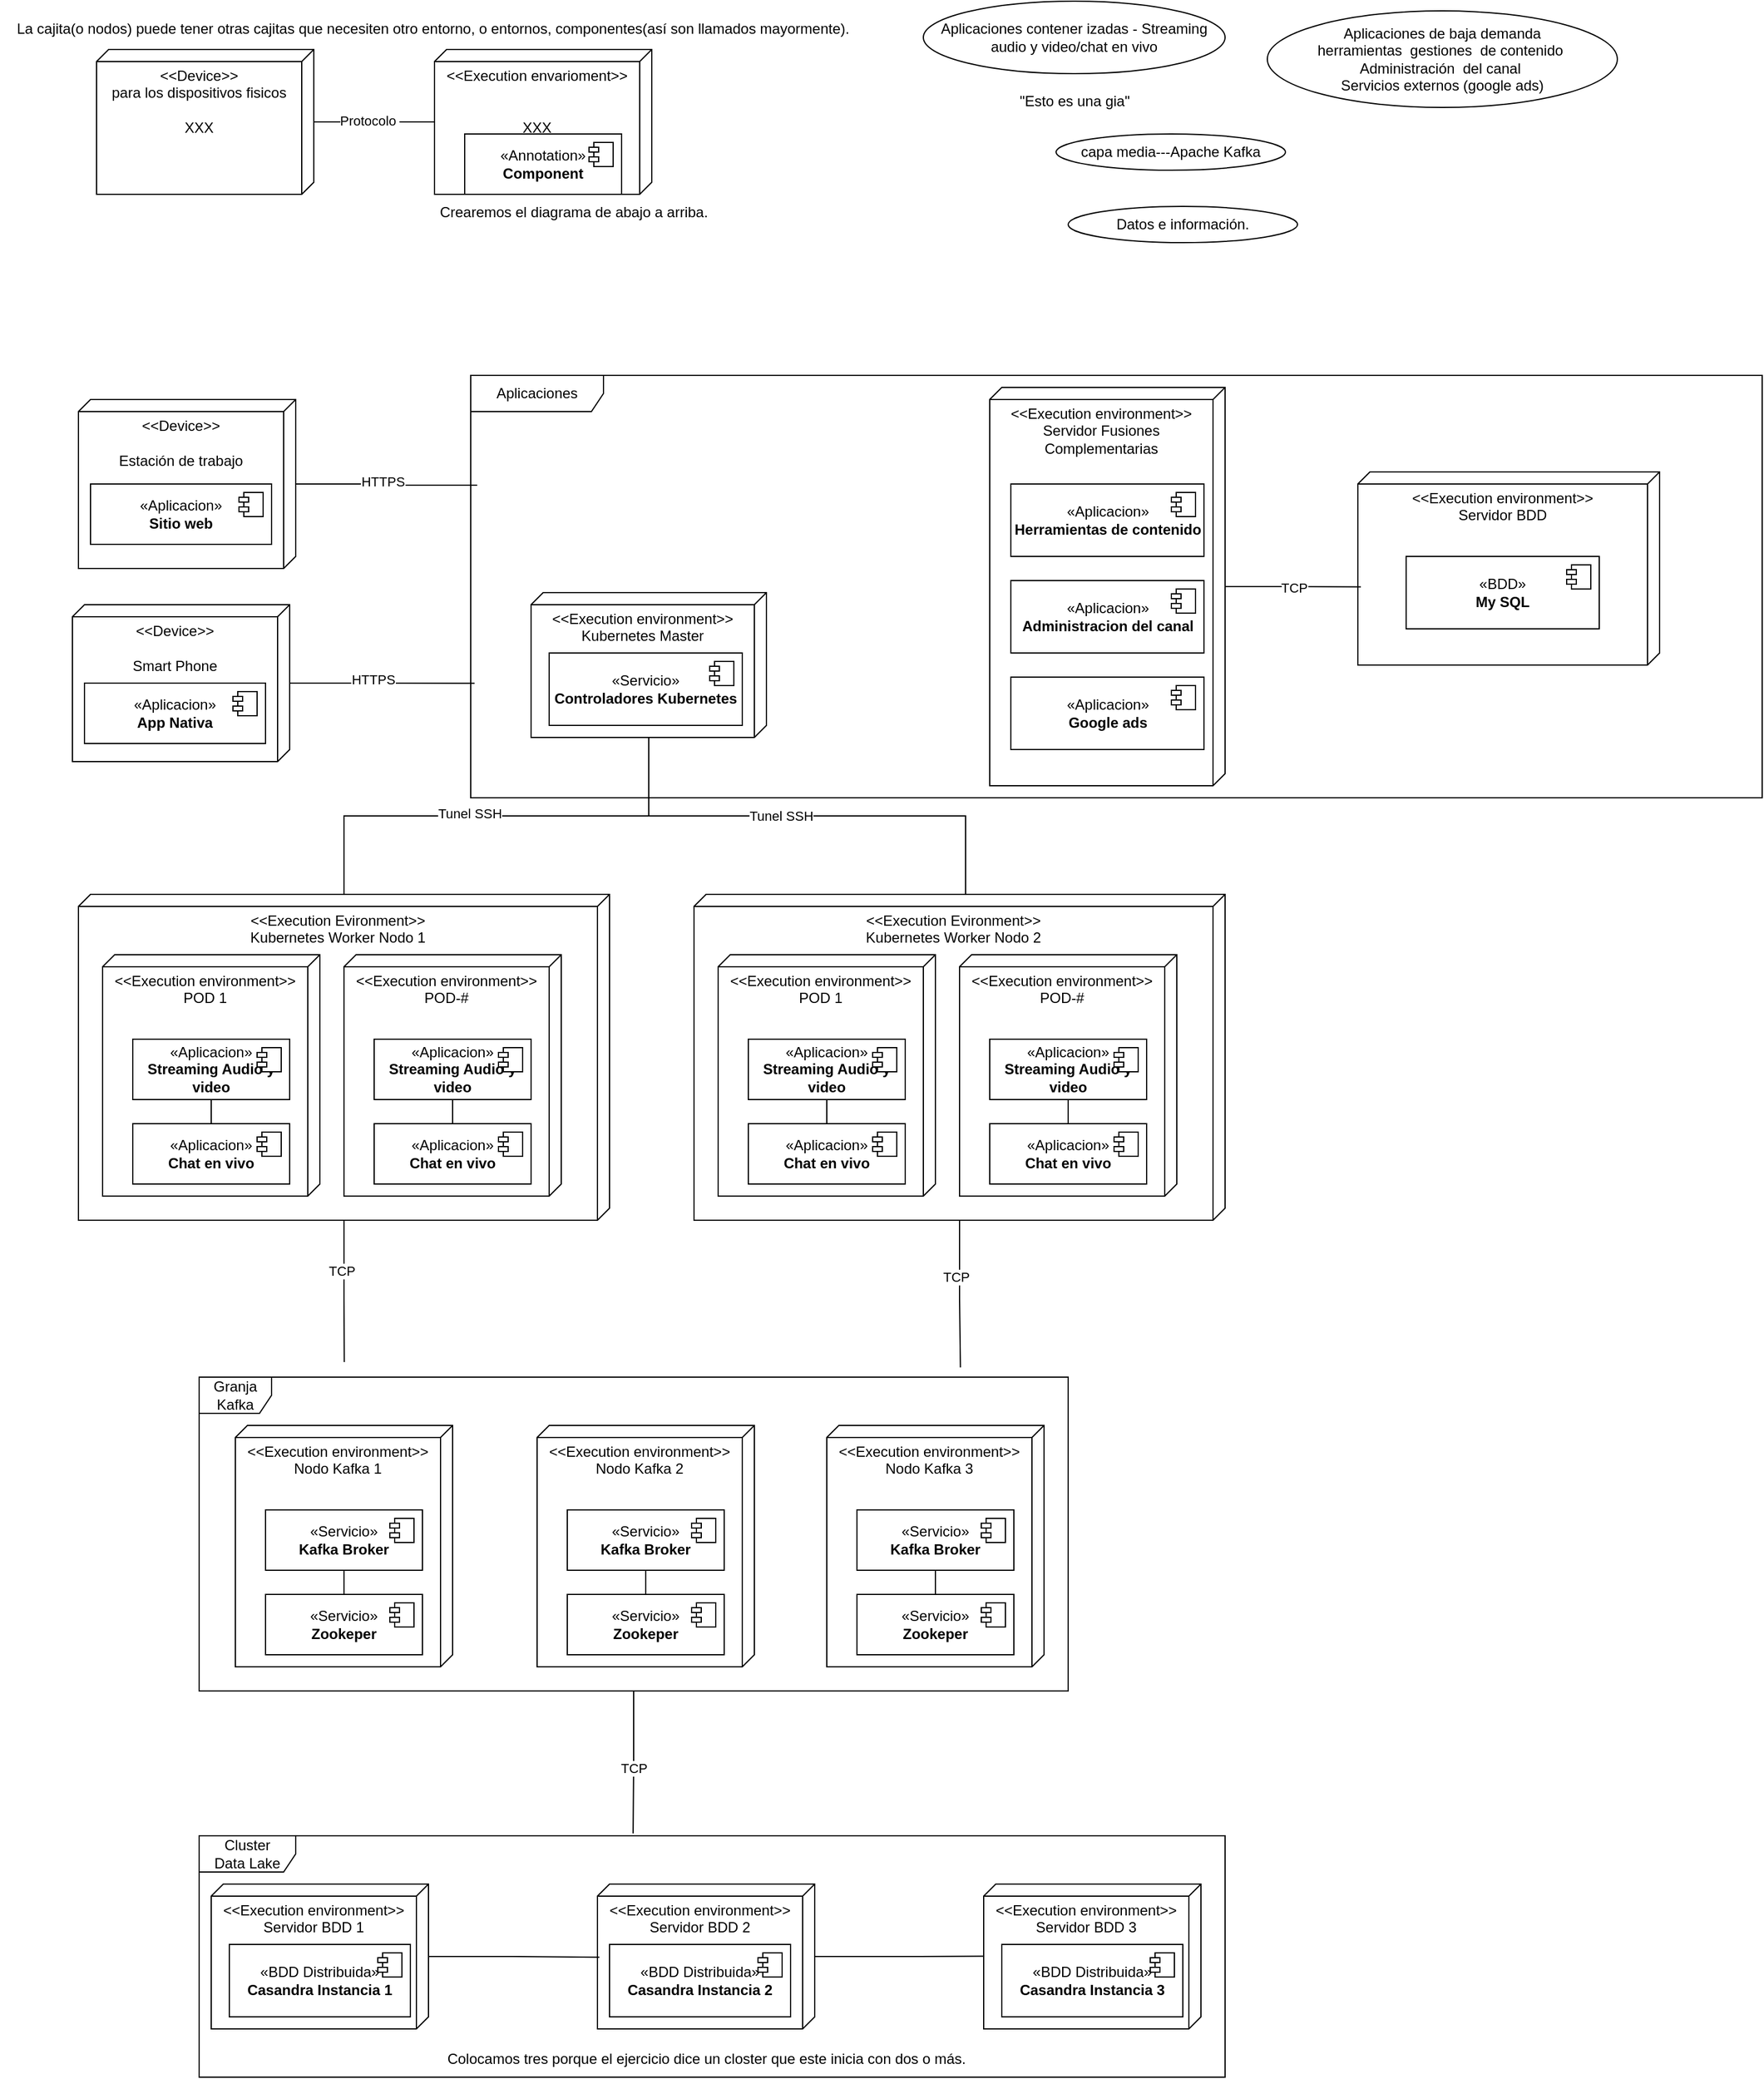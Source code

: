 <mxfile version="24.8.6">
  <diagram name="Page-1" id="89SvNmjDUWcuLCrcjwWC">
    <mxGraphModel dx="1536" dy="966" grid="1" gridSize="10" guides="1" tooltips="1" connect="1" arrows="1" fold="1" page="1" pageScale="1" pageWidth="850" pageHeight="1100" math="0" shadow="0">
      <root>
        <mxCell id="0" />
        <mxCell id="1" parent="0" />
        <mxCell id="YuM3O4q3JmLdvVF8k4OD-5" style="edgeStyle=orthogonalEdgeStyle;rounded=0;orthogonalLoop=1;jettySize=auto;html=1;endArrow=none;endFill=0;" edge="1" parent="1" source="FfrYomSvs4A9J6Yxcved-1" target="YuM3O4q3JmLdvVF8k4OD-1">
          <mxGeometry relative="1" as="geometry" />
        </mxCell>
        <mxCell id="YuM3O4q3JmLdvVF8k4OD-6" value="Protocolo&amp;nbsp;" style="edgeLabel;html=1;align=center;verticalAlign=middle;resizable=0;points=[];" vertex="1" connectable="0" parent="YuM3O4q3JmLdvVF8k4OD-5">
          <mxGeometry x="-0.095" y="1" relative="1" as="geometry">
            <mxPoint as="offset" />
          </mxGeometry>
        </mxCell>
        <mxCell id="FfrYomSvs4A9J6Yxcved-1" value="&amp;lt;&amp;lt;Device&amp;gt;&amp;gt;&lt;div&gt;para los dispositivos fisicos&lt;/div&gt;&lt;div&gt;&lt;br&gt;&lt;/div&gt;&lt;div&gt;XXX&lt;/div&gt;&lt;div&gt;&lt;br&gt;&lt;/div&gt;" style="verticalAlign=top;align=center;spacingTop=8;spacingLeft=2;spacingRight=12;shape=cube;size=10;direction=south;fontStyle=0;html=1;whiteSpace=wrap;" parent="1" vertex="1">
          <mxGeometry x="80" y="40" width="180" height="120" as="geometry" />
        </mxCell>
        <mxCell id="YuM3O4q3JmLdvVF8k4OD-1" value="&amp;lt;&amp;lt;Execution envarioment&amp;gt;&amp;gt;&lt;div&gt;&lt;br&gt;&lt;/div&gt;&lt;div&gt;&lt;br&gt;&lt;/div&gt;&lt;div&gt;XXX&lt;/div&gt;" style="verticalAlign=top;align=center;spacingTop=8;spacingLeft=2;spacingRight=12;shape=cube;size=10;direction=south;fontStyle=0;html=1;whiteSpace=wrap;" vertex="1" parent="1">
          <mxGeometry x="360" y="40" width="180" height="120" as="geometry" />
        </mxCell>
        <mxCell id="YuM3O4q3JmLdvVF8k4OD-2" value="La cajita(o nodos) puede tener otras cajitas que necesiten otro entorno, o entornos, componentes(así son llamados mayormente).&amp;nbsp;" style="text;html=1;align=center;verticalAlign=middle;resizable=0;points=[];autosize=1;strokeColor=none;fillColor=none;" vertex="1" parent="1">
          <mxGeometry y="8" width="720" height="30" as="geometry" />
        </mxCell>
        <mxCell id="YuM3O4q3JmLdvVF8k4OD-3" value="&amp;laquo;Annotation&amp;raquo;&lt;br/&gt;&lt;b&gt;Component&lt;/b&gt;" style="html=1;dropTarget=0;whiteSpace=wrap;" vertex="1" parent="1">
          <mxGeometry x="385" y="110" width="130" height="50" as="geometry" />
        </mxCell>
        <mxCell id="YuM3O4q3JmLdvVF8k4OD-4" value="" style="shape=module;jettyWidth=8;jettyHeight=4;" vertex="1" parent="YuM3O4q3JmLdvVF8k4OD-3">
          <mxGeometry x="1" width="20" height="20" relative="1" as="geometry">
            <mxPoint x="-27" y="7" as="offset" />
          </mxGeometry>
        </mxCell>
        <mxCell id="YuM3O4q3JmLdvVF8k4OD-7" value="Datos e información." style="ellipse;whiteSpace=wrap;html=1;" vertex="1" parent="1">
          <mxGeometry x="885" y="170" width="190" height="30" as="geometry" />
        </mxCell>
        <mxCell id="YuM3O4q3JmLdvVF8k4OD-8" value="capa media---Apache Kafka" style="ellipse;whiteSpace=wrap;html=1;" vertex="1" parent="1">
          <mxGeometry x="875" y="110" width="190" height="30" as="geometry" />
        </mxCell>
        <mxCell id="YuM3O4q3JmLdvVF8k4OD-9" value="Aplicaciones contener izadas - Streaming audio y video/chat en vivo" style="ellipse;whiteSpace=wrap;html=1;" vertex="1" parent="1">
          <mxGeometry x="765" width="250" height="60" as="geometry" />
        </mxCell>
        <mxCell id="YuM3O4q3JmLdvVF8k4OD-10" value="Aplicaciones de baja demanda&lt;div&gt;herramientas&amp;nbsp; gestiones&amp;nbsp; de contenido&amp;nbsp;&lt;/div&gt;&lt;div&gt;Administración&amp;nbsp; del canal&amp;nbsp;&lt;/div&gt;&lt;div&gt;Servicios externos (google ads)&lt;/div&gt;" style="ellipse;whiteSpace=wrap;html=1;" vertex="1" parent="1">
          <mxGeometry x="1050" y="8" width="290" height="80" as="geometry" />
        </mxCell>
        <mxCell id="YuM3O4q3JmLdvVF8k4OD-11" value="Crearemos el diagrama de abajo a arriba." style="text;html=1;align=center;verticalAlign=middle;resizable=0;points=[];autosize=1;strokeColor=none;fillColor=none;" vertex="1" parent="1">
          <mxGeometry x="350" y="160" width="250" height="30" as="geometry" />
        </mxCell>
        <mxCell id="YuM3O4q3JmLdvVF8k4OD-19" value="&amp;lt;&amp;lt;Execution environment&amp;gt;&amp;gt;&lt;div&gt;&lt;div&gt;Servidor BDD 1&lt;/div&gt;&lt;/div&gt;" style="verticalAlign=top;align=center;spacingTop=8;spacingLeft=2;spacingRight=12;shape=cube;size=10;direction=south;fontStyle=0;html=1;whiteSpace=wrap;" vertex="1" parent="1">
          <mxGeometry x="175" y="1560" width="180" height="120" as="geometry" />
        </mxCell>
        <mxCell id="YuM3O4q3JmLdvVF8k4OD-21" value="«BDD Distribuida»&lt;br&gt;&lt;b&gt;Casandra Instancia 1&lt;/b&gt;" style="html=1;dropTarget=0;whiteSpace=wrap;" vertex="1" parent="1">
          <mxGeometry x="190" y="1610" width="150" height="60" as="geometry" />
        </mxCell>
        <mxCell id="YuM3O4q3JmLdvVF8k4OD-22" value="" style="shape=module;jettyWidth=8;jettyHeight=4;" vertex="1" parent="YuM3O4q3JmLdvVF8k4OD-21">
          <mxGeometry x="1" width="20" height="20" relative="1" as="geometry">
            <mxPoint x="-27" y="7" as="offset" />
          </mxGeometry>
        </mxCell>
        <mxCell id="YuM3O4q3JmLdvVF8k4OD-23" value="&amp;lt;&amp;lt;Execution environment&amp;gt;&amp;gt;&lt;div&gt;&lt;div&gt;Servidor BDD 2&lt;/div&gt;&lt;/div&gt;" style="verticalAlign=top;align=center;spacingTop=8;spacingLeft=2;spacingRight=12;shape=cube;size=10;direction=south;fontStyle=0;html=1;whiteSpace=wrap;" vertex="1" parent="1">
          <mxGeometry x="495" y="1560" width="180" height="120" as="geometry" />
        </mxCell>
        <mxCell id="YuM3O4q3JmLdvVF8k4OD-24" value="«BDD Distribuida»&lt;br&gt;&lt;b&gt;Casandra Instancia 2&lt;/b&gt;" style="html=1;dropTarget=0;whiteSpace=wrap;" vertex="1" parent="1">
          <mxGeometry x="505" y="1610" width="150" height="60" as="geometry" />
        </mxCell>
        <mxCell id="YuM3O4q3JmLdvVF8k4OD-25" value="" style="shape=module;jettyWidth=8;jettyHeight=4;" vertex="1" parent="YuM3O4q3JmLdvVF8k4OD-24">
          <mxGeometry x="1" width="20" height="20" relative="1" as="geometry">
            <mxPoint x="-27" y="7" as="offset" />
          </mxGeometry>
        </mxCell>
        <mxCell id="YuM3O4q3JmLdvVF8k4OD-26" value="&amp;lt;&amp;lt;Execution environment&amp;gt;&amp;gt;&lt;div&gt;&lt;div&gt;Servidor BDD 3&lt;/div&gt;&lt;/div&gt;" style="verticalAlign=top;align=center;spacingTop=8;spacingLeft=2;spacingRight=12;shape=cube;size=10;direction=south;fontStyle=0;html=1;whiteSpace=wrap;" vertex="1" parent="1">
          <mxGeometry x="815" y="1560" width="180" height="120" as="geometry" />
        </mxCell>
        <mxCell id="YuM3O4q3JmLdvVF8k4OD-27" value="«BDD Distribuida»&lt;br&gt;&lt;b&gt;Casandra Instancia 3&lt;/b&gt;" style="html=1;dropTarget=0;whiteSpace=wrap;" vertex="1" parent="1">
          <mxGeometry x="830" y="1610" width="150" height="60" as="geometry" />
        </mxCell>
        <mxCell id="YuM3O4q3JmLdvVF8k4OD-28" value="" style="shape=module;jettyWidth=8;jettyHeight=4;" vertex="1" parent="YuM3O4q3JmLdvVF8k4OD-27">
          <mxGeometry x="1" width="20" height="20" relative="1" as="geometry">
            <mxPoint x="-27" y="7" as="offset" />
          </mxGeometry>
        </mxCell>
        <mxCell id="YuM3O4q3JmLdvVF8k4OD-31" style="edgeStyle=orthogonalEdgeStyle;rounded=0;orthogonalLoop=1;jettySize=auto;html=1;entryX=0.505;entryY=0.991;entryDx=0;entryDy=0;entryPerimeter=0;endArrow=none;endFill=0;" edge="1" parent="1" source="YuM3O4q3JmLdvVF8k4OD-19" target="YuM3O4q3JmLdvVF8k4OD-23">
          <mxGeometry relative="1" as="geometry" />
        </mxCell>
        <mxCell id="YuM3O4q3JmLdvVF8k4OD-32" style="edgeStyle=orthogonalEdgeStyle;rounded=0;orthogonalLoop=1;jettySize=auto;html=1;entryX=0.498;entryY=0.997;entryDx=0;entryDy=0;entryPerimeter=0;endArrow=none;endFill=0;" edge="1" parent="1" source="YuM3O4q3JmLdvVF8k4OD-23" target="YuM3O4q3JmLdvVF8k4OD-26">
          <mxGeometry relative="1" as="geometry" />
        </mxCell>
        <mxCell id="YuM3O4q3JmLdvVF8k4OD-33" value="Colocamos tres porque el ejercicio dice un closter que este inicia con dos o más." style="text;html=1;align=center;verticalAlign=middle;resizable=0;points=[];autosize=1;strokeColor=none;fillColor=none;" vertex="1" parent="1">
          <mxGeometry x="360" y="1690" width="450" height="30" as="geometry" />
        </mxCell>
        <mxCell id="YuM3O4q3JmLdvVF8k4OD-34" value="Cluster&lt;div&gt;Data Lake&lt;/div&gt;" style="shape=umlFrame;whiteSpace=wrap;html=1;pointerEvents=0;width=80;height=30;" vertex="1" parent="1">
          <mxGeometry x="165" y="1520" width="850" height="200" as="geometry" />
        </mxCell>
        <mxCell id="YuM3O4q3JmLdvVF8k4OD-35" value="&amp;lt;&amp;lt;Execution environment&amp;gt;&amp;gt;&lt;div&gt;Nodo Kafka 1&lt;/div&gt;" style="verticalAlign=top;align=center;spacingTop=8;spacingLeft=2;spacingRight=12;shape=cube;size=10;direction=south;fontStyle=0;html=1;whiteSpace=wrap;" vertex="1" parent="1">
          <mxGeometry x="195" y="1180" width="180" height="200" as="geometry" />
        </mxCell>
        <mxCell id="YuM3O4q3JmLdvVF8k4OD-50" style="edgeStyle=orthogonalEdgeStyle;rounded=0;orthogonalLoop=1;jettySize=auto;html=1;endArrow=none;endFill=0;" edge="1" parent="1" source="YuM3O4q3JmLdvVF8k4OD-36" target="YuM3O4q3JmLdvVF8k4OD-38">
          <mxGeometry relative="1" as="geometry" />
        </mxCell>
        <mxCell id="YuM3O4q3JmLdvVF8k4OD-36" value="«Servicio»&lt;br&gt;&lt;b&gt;Kafka Broker&lt;/b&gt;" style="html=1;dropTarget=0;whiteSpace=wrap;" vertex="1" parent="1">
          <mxGeometry x="220" y="1250" width="130" height="50" as="geometry" />
        </mxCell>
        <mxCell id="YuM3O4q3JmLdvVF8k4OD-37" value="" style="shape=module;jettyWidth=8;jettyHeight=4;" vertex="1" parent="YuM3O4q3JmLdvVF8k4OD-36">
          <mxGeometry x="1" width="20" height="20" relative="1" as="geometry">
            <mxPoint x="-27" y="7" as="offset" />
          </mxGeometry>
        </mxCell>
        <mxCell id="YuM3O4q3JmLdvVF8k4OD-38" value="«Servicio»&lt;br&gt;&lt;b&gt;Zookeper&lt;/b&gt;" style="html=1;dropTarget=0;whiteSpace=wrap;" vertex="1" parent="1">
          <mxGeometry x="220" y="1320" width="130" height="50" as="geometry" />
        </mxCell>
        <mxCell id="YuM3O4q3JmLdvVF8k4OD-39" value="" style="shape=module;jettyWidth=8;jettyHeight=4;" vertex="1" parent="YuM3O4q3JmLdvVF8k4OD-38">
          <mxGeometry x="1" width="20" height="20" relative="1" as="geometry">
            <mxPoint x="-27" y="7" as="offset" />
          </mxGeometry>
        </mxCell>
        <mxCell id="YuM3O4q3JmLdvVF8k4OD-40" value="&amp;lt;&amp;lt;Execution environment&amp;gt;&amp;gt;&lt;div&gt;Nodo Kafka 2&lt;/div&gt;" style="verticalAlign=top;align=center;spacingTop=8;spacingLeft=2;spacingRight=12;shape=cube;size=10;direction=south;fontStyle=0;html=1;whiteSpace=wrap;" vertex="1" parent="1">
          <mxGeometry x="445" y="1180" width="180" height="200" as="geometry" />
        </mxCell>
        <mxCell id="YuM3O4q3JmLdvVF8k4OD-51" style="edgeStyle=orthogonalEdgeStyle;rounded=0;orthogonalLoop=1;jettySize=auto;html=1;endArrow=none;endFill=0;" edge="1" parent="1" source="YuM3O4q3JmLdvVF8k4OD-41" target="YuM3O4q3JmLdvVF8k4OD-43">
          <mxGeometry relative="1" as="geometry" />
        </mxCell>
        <mxCell id="YuM3O4q3JmLdvVF8k4OD-41" value="«Servicio»&lt;br&gt;&lt;b&gt;Kafka Broker&lt;/b&gt;" style="html=1;dropTarget=0;whiteSpace=wrap;" vertex="1" parent="1">
          <mxGeometry x="470" y="1250" width="130" height="50" as="geometry" />
        </mxCell>
        <mxCell id="YuM3O4q3JmLdvVF8k4OD-42" value="" style="shape=module;jettyWidth=8;jettyHeight=4;" vertex="1" parent="YuM3O4q3JmLdvVF8k4OD-41">
          <mxGeometry x="1" width="20" height="20" relative="1" as="geometry">
            <mxPoint x="-27" y="7" as="offset" />
          </mxGeometry>
        </mxCell>
        <mxCell id="YuM3O4q3JmLdvVF8k4OD-43" value="«Servicio»&lt;br&gt;&lt;b&gt;Zookeper&lt;/b&gt;" style="html=1;dropTarget=0;whiteSpace=wrap;" vertex="1" parent="1">
          <mxGeometry x="470" y="1320" width="130" height="50" as="geometry" />
        </mxCell>
        <mxCell id="YuM3O4q3JmLdvVF8k4OD-44" value="" style="shape=module;jettyWidth=8;jettyHeight=4;" vertex="1" parent="YuM3O4q3JmLdvVF8k4OD-43">
          <mxGeometry x="1" width="20" height="20" relative="1" as="geometry">
            <mxPoint x="-27" y="7" as="offset" />
          </mxGeometry>
        </mxCell>
        <mxCell id="YuM3O4q3JmLdvVF8k4OD-45" value="&amp;lt;&amp;lt;Execution environment&amp;gt;&amp;gt;&lt;div&gt;Nodo Kafka 3&lt;/div&gt;" style="verticalAlign=top;align=center;spacingTop=8;spacingLeft=2;spacingRight=12;shape=cube;size=10;direction=south;fontStyle=0;html=1;whiteSpace=wrap;" vertex="1" parent="1">
          <mxGeometry x="685" y="1180" width="180" height="200" as="geometry" />
        </mxCell>
        <mxCell id="YuM3O4q3JmLdvVF8k4OD-52" style="edgeStyle=orthogonalEdgeStyle;rounded=0;orthogonalLoop=1;jettySize=auto;html=1;endArrow=none;endFill=0;" edge="1" parent="1" source="YuM3O4q3JmLdvVF8k4OD-46" target="YuM3O4q3JmLdvVF8k4OD-48">
          <mxGeometry relative="1" as="geometry" />
        </mxCell>
        <mxCell id="YuM3O4q3JmLdvVF8k4OD-46" value="«Servicio»&lt;br&gt;&lt;b&gt;Kafka Broker&lt;/b&gt;" style="html=1;dropTarget=0;whiteSpace=wrap;" vertex="1" parent="1">
          <mxGeometry x="710" y="1250" width="130" height="50" as="geometry" />
        </mxCell>
        <mxCell id="YuM3O4q3JmLdvVF8k4OD-47" value="" style="shape=module;jettyWidth=8;jettyHeight=4;" vertex="1" parent="YuM3O4q3JmLdvVF8k4OD-46">
          <mxGeometry x="1" width="20" height="20" relative="1" as="geometry">
            <mxPoint x="-27" y="7" as="offset" />
          </mxGeometry>
        </mxCell>
        <mxCell id="YuM3O4q3JmLdvVF8k4OD-48" value="«Servicio»&lt;br&gt;&lt;b&gt;Zookeper&lt;/b&gt;" style="html=1;dropTarget=0;whiteSpace=wrap;" vertex="1" parent="1">
          <mxGeometry x="710" y="1320" width="130" height="50" as="geometry" />
        </mxCell>
        <mxCell id="YuM3O4q3JmLdvVF8k4OD-49" value="" style="shape=module;jettyWidth=8;jettyHeight=4;" vertex="1" parent="YuM3O4q3JmLdvVF8k4OD-48">
          <mxGeometry x="1" width="20" height="20" relative="1" as="geometry">
            <mxPoint x="-27" y="7" as="offset" />
          </mxGeometry>
        </mxCell>
        <mxCell id="YuM3O4q3JmLdvVF8k4OD-53" value="Granja Kafka" style="shape=umlFrame;whiteSpace=wrap;html=1;pointerEvents=0;" vertex="1" parent="1">
          <mxGeometry x="165" y="1140" width="720" height="260" as="geometry" />
        </mxCell>
        <mxCell id="YuM3O4q3JmLdvVF8k4OD-54" style="edgeStyle=orthogonalEdgeStyle;rounded=0;orthogonalLoop=1;jettySize=auto;html=1;entryX=0.423;entryY=-0.01;entryDx=0;entryDy=0;entryPerimeter=0;endArrow=none;endFill=0;" edge="1" parent="1" source="YuM3O4q3JmLdvVF8k4OD-53" target="YuM3O4q3JmLdvVF8k4OD-34">
          <mxGeometry relative="1" as="geometry" />
        </mxCell>
        <mxCell id="YuM3O4q3JmLdvVF8k4OD-96" value="TCP" style="edgeLabel;html=1;align=center;verticalAlign=middle;resizable=0;points=[];" vertex="1" connectable="0" parent="YuM3O4q3JmLdvVF8k4OD-54">
          <mxGeometry x="0.087" relative="1" as="geometry">
            <mxPoint as="offset" />
          </mxGeometry>
        </mxCell>
        <mxCell id="YuM3O4q3JmLdvVF8k4OD-88" style="edgeStyle=orthogonalEdgeStyle;rounded=0;orthogonalLoop=1;jettySize=auto;html=1;endArrow=none;endFill=0;" edge="1" parent="1" source="YuM3O4q3JmLdvVF8k4OD-55" target="YuM3O4q3JmLdvVF8k4OD-59">
          <mxGeometry relative="1" as="geometry" />
        </mxCell>
        <mxCell id="YuM3O4q3JmLdvVF8k4OD-90" value="Tunel SSH" style="edgeLabel;html=1;align=center;verticalAlign=middle;resizable=0;points=[];" vertex="1" connectable="0" parent="YuM3O4q3JmLdvVF8k4OD-88">
          <mxGeometry x="0.118" y="-2" relative="1" as="geometry">
            <mxPoint as="offset" />
          </mxGeometry>
        </mxCell>
        <mxCell id="YuM3O4q3JmLdvVF8k4OD-55" value="&amp;lt;&amp;lt;Execution environment&amp;gt;&amp;gt;&lt;div&gt;Kubernetes Master&lt;/div&gt;" style="verticalAlign=top;align=center;spacingTop=8;spacingLeft=2;spacingRight=12;shape=cube;size=10;direction=south;fontStyle=0;html=1;whiteSpace=wrap;" vertex="1" parent="1">
          <mxGeometry x="440" y="490" width="195" height="120" as="geometry" />
        </mxCell>
        <mxCell id="YuM3O4q3JmLdvVF8k4OD-56" value="«Servicio»&lt;br&gt;&lt;b&gt;Controladores Kubernetes&lt;/b&gt;" style="html=1;dropTarget=0;whiteSpace=wrap;" vertex="1" parent="1">
          <mxGeometry x="455" y="540" width="160" height="60" as="geometry" />
        </mxCell>
        <mxCell id="YuM3O4q3JmLdvVF8k4OD-57" value="" style="shape=module;jettyWidth=8;jettyHeight=4;" vertex="1" parent="YuM3O4q3JmLdvVF8k4OD-56">
          <mxGeometry x="1" width="20" height="20" relative="1" as="geometry">
            <mxPoint x="-27" y="7" as="offset" />
          </mxGeometry>
        </mxCell>
        <mxCell id="YuM3O4q3JmLdvVF8k4OD-59" value="&amp;lt;&amp;lt;Execution Evironment&amp;gt;&amp;gt;&lt;div&gt;Kubernetes Worker Nodo 1&lt;/div&gt;" style="verticalAlign=top;align=center;spacingTop=8;spacingLeft=2;spacingRight=12;shape=cube;size=10;direction=south;fontStyle=0;html=1;whiteSpace=wrap;" vertex="1" parent="1">
          <mxGeometry x="65" y="740" width="440" height="270" as="geometry" />
        </mxCell>
        <mxCell id="YuM3O4q3JmLdvVF8k4OD-60" value="&amp;lt;&amp;lt;Execution environment&amp;gt;&amp;gt;&lt;div&gt;POD 1&lt;/div&gt;" style="verticalAlign=top;align=center;spacingTop=8;spacingLeft=2;spacingRight=12;shape=cube;size=10;direction=south;fontStyle=0;html=1;whiteSpace=wrap;" vertex="1" parent="1">
          <mxGeometry x="85" y="790" width="180" height="200" as="geometry" />
        </mxCell>
        <mxCell id="YuM3O4q3JmLdvVF8k4OD-61" style="edgeStyle=orthogonalEdgeStyle;rounded=0;orthogonalLoop=1;jettySize=auto;html=1;endArrow=none;endFill=0;" edge="1" parent="1" source="YuM3O4q3JmLdvVF8k4OD-62" target="YuM3O4q3JmLdvVF8k4OD-64">
          <mxGeometry relative="1" as="geometry" />
        </mxCell>
        <mxCell id="YuM3O4q3JmLdvVF8k4OD-62" value="«Aplicacion»&lt;br&gt;&lt;b&gt;Streaming Audio y video&lt;/b&gt;" style="html=1;dropTarget=0;whiteSpace=wrap;" vertex="1" parent="1">
          <mxGeometry x="110" y="860" width="130" height="50" as="geometry" />
        </mxCell>
        <mxCell id="YuM3O4q3JmLdvVF8k4OD-63" value="" style="shape=module;jettyWidth=8;jettyHeight=4;" vertex="1" parent="YuM3O4q3JmLdvVF8k4OD-62">
          <mxGeometry x="1" width="20" height="20" relative="1" as="geometry">
            <mxPoint x="-27" y="7" as="offset" />
          </mxGeometry>
        </mxCell>
        <mxCell id="YuM3O4q3JmLdvVF8k4OD-64" value="«Aplicacion»&lt;br&gt;&lt;b&gt;Chat en vivo&lt;/b&gt;" style="html=1;dropTarget=0;whiteSpace=wrap;" vertex="1" parent="1">
          <mxGeometry x="110" y="930" width="130" height="50" as="geometry" />
        </mxCell>
        <mxCell id="YuM3O4q3JmLdvVF8k4OD-65" value="" style="shape=module;jettyWidth=8;jettyHeight=4;" vertex="1" parent="YuM3O4q3JmLdvVF8k4OD-64">
          <mxGeometry x="1" width="20" height="20" relative="1" as="geometry">
            <mxPoint x="-27" y="7" as="offset" />
          </mxGeometry>
        </mxCell>
        <mxCell id="YuM3O4q3JmLdvVF8k4OD-66" value="&amp;lt;&amp;lt;Execution environment&amp;gt;&amp;gt;&lt;div&gt;POD-#&lt;/div&gt;" style="verticalAlign=top;align=center;spacingTop=8;spacingLeft=2;spacingRight=12;shape=cube;size=10;direction=south;fontStyle=0;html=1;whiteSpace=wrap;" vertex="1" parent="1">
          <mxGeometry x="285" y="790" width="180" height="200" as="geometry" />
        </mxCell>
        <mxCell id="YuM3O4q3JmLdvVF8k4OD-67" style="edgeStyle=orthogonalEdgeStyle;rounded=0;orthogonalLoop=1;jettySize=auto;html=1;endArrow=none;endFill=0;" edge="1" parent="1" source="YuM3O4q3JmLdvVF8k4OD-68" target="YuM3O4q3JmLdvVF8k4OD-70">
          <mxGeometry relative="1" as="geometry" />
        </mxCell>
        <mxCell id="YuM3O4q3JmLdvVF8k4OD-68" value="«Aplicacion»&lt;br&gt;&lt;b&gt;Streaming Audio y video&lt;/b&gt;" style="html=1;dropTarget=0;whiteSpace=wrap;" vertex="1" parent="1">
          <mxGeometry x="310" y="860" width="130" height="50" as="geometry" />
        </mxCell>
        <mxCell id="YuM3O4q3JmLdvVF8k4OD-69" value="" style="shape=module;jettyWidth=8;jettyHeight=4;" vertex="1" parent="YuM3O4q3JmLdvVF8k4OD-68">
          <mxGeometry x="1" width="20" height="20" relative="1" as="geometry">
            <mxPoint x="-27" y="7" as="offset" />
          </mxGeometry>
        </mxCell>
        <mxCell id="YuM3O4q3JmLdvVF8k4OD-70" value="«Aplicacion»&lt;br&gt;&lt;b&gt;Chat en vivo&lt;/b&gt;" style="html=1;dropTarget=0;whiteSpace=wrap;" vertex="1" parent="1">
          <mxGeometry x="310" y="930" width="130" height="50" as="geometry" />
        </mxCell>
        <mxCell id="YuM3O4q3JmLdvVF8k4OD-71" value="" style="shape=module;jettyWidth=8;jettyHeight=4;" vertex="1" parent="YuM3O4q3JmLdvVF8k4OD-70">
          <mxGeometry x="1" width="20" height="20" relative="1" as="geometry">
            <mxPoint x="-27" y="7" as="offset" />
          </mxGeometry>
        </mxCell>
        <mxCell id="YuM3O4q3JmLdvVF8k4OD-72" value="&amp;lt;&amp;lt;Execution Evironment&amp;gt;&amp;gt;&lt;div&gt;Kubernetes Worker Nodo 2&lt;/div&gt;" style="verticalAlign=top;align=center;spacingTop=8;spacingLeft=2;spacingRight=12;shape=cube;size=10;direction=south;fontStyle=0;html=1;whiteSpace=wrap;" vertex="1" parent="1">
          <mxGeometry x="575" y="740" width="440" height="270" as="geometry" />
        </mxCell>
        <mxCell id="YuM3O4q3JmLdvVF8k4OD-73" value="&amp;lt;&amp;lt;Execution environment&amp;gt;&amp;gt;&lt;div&gt;POD 1&lt;/div&gt;" style="verticalAlign=top;align=center;spacingTop=8;spacingLeft=2;spacingRight=12;shape=cube;size=10;direction=south;fontStyle=0;html=1;whiteSpace=wrap;" vertex="1" parent="1">
          <mxGeometry x="595" y="790" width="180" height="200" as="geometry" />
        </mxCell>
        <mxCell id="YuM3O4q3JmLdvVF8k4OD-74" style="edgeStyle=orthogonalEdgeStyle;rounded=0;orthogonalLoop=1;jettySize=auto;html=1;endArrow=none;endFill=0;" edge="1" parent="1" source="YuM3O4q3JmLdvVF8k4OD-75" target="YuM3O4q3JmLdvVF8k4OD-77">
          <mxGeometry relative="1" as="geometry" />
        </mxCell>
        <mxCell id="YuM3O4q3JmLdvVF8k4OD-75" value="«Aplicacion»&lt;br&gt;&lt;b&gt;Streaming Audio y video&lt;/b&gt;" style="html=1;dropTarget=0;whiteSpace=wrap;" vertex="1" parent="1">
          <mxGeometry x="620" y="860" width="130" height="50" as="geometry" />
        </mxCell>
        <mxCell id="YuM3O4q3JmLdvVF8k4OD-76" value="" style="shape=module;jettyWidth=8;jettyHeight=4;" vertex="1" parent="YuM3O4q3JmLdvVF8k4OD-75">
          <mxGeometry x="1" width="20" height="20" relative="1" as="geometry">
            <mxPoint x="-27" y="7" as="offset" />
          </mxGeometry>
        </mxCell>
        <mxCell id="YuM3O4q3JmLdvVF8k4OD-77" value="«Aplicacion»&lt;br&gt;&lt;b&gt;Chat en vivo&lt;/b&gt;" style="html=1;dropTarget=0;whiteSpace=wrap;" vertex="1" parent="1">
          <mxGeometry x="620" y="930" width="130" height="50" as="geometry" />
        </mxCell>
        <mxCell id="YuM3O4q3JmLdvVF8k4OD-78" value="" style="shape=module;jettyWidth=8;jettyHeight=4;" vertex="1" parent="YuM3O4q3JmLdvVF8k4OD-77">
          <mxGeometry x="1" width="20" height="20" relative="1" as="geometry">
            <mxPoint x="-27" y="7" as="offset" />
          </mxGeometry>
        </mxCell>
        <mxCell id="YuM3O4q3JmLdvVF8k4OD-79" value="&amp;lt;&amp;lt;Execution environment&amp;gt;&amp;gt;&lt;div&gt;POD-#&lt;/div&gt;" style="verticalAlign=top;align=center;spacingTop=8;spacingLeft=2;spacingRight=12;shape=cube;size=10;direction=south;fontStyle=0;html=1;whiteSpace=wrap;" vertex="1" parent="1">
          <mxGeometry x="795" y="790" width="180" height="200" as="geometry" />
        </mxCell>
        <mxCell id="YuM3O4q3JmLdvVF8k4OD-80" style="edgeStyle=orthogonalEdgeStyle;rounded=0;orthogonalLoop=1;jettySize=auto;html=1;endArrow=none;endFill=0;" edge="1" parent="1" source="YuM3O4q3JmLdvVF8k4OD-81" target="YuM3O4q3JmLdvVF8k4OD-83">
          <mxGeometry relative="1" as="geometry" />
        </mxCell>
        <mxCell id="YuM3O4q3JmLdvVF8k4OD-81" value="«Aplicacion»&lt;br&gt;&lt;b&gt;Streaming Audio y video&lt;/b&gt;" style="html=1;dropTarget=0;whiteSpace=wrap;" vertex="1" parent="1">
          <mxGeometry x="820" y="860" width="130" height="50" as="geometry" />
        </mxCell>
        <mxCell id="YuM3O4q3JmLdvVF8k4OD-82" value="" style="shape=module;jettyWidth=8;jettyHeight=4;" vertex="1" parent="YuM3O4q3JmLdvVF8k4OD-81">
          <mxGeometry x="1" width="20" height="20" relative="1" as="geometry">
            <mxPoint x="-27" y="7" as="offset" />
          </mxGeometry>
        </mxCell>
        <mxCell id="YuM3O4q3JmLdvVF8k4OD-83" value="«Aplicacion»&lt;br&gt;&lt;b&gt;Chat en vivo&lt;/b&gt;" style="html=1;dropTarget=0;whiteSpace=wrap;" vertex="1" parent="1">
          <mxGeometry x="820" y="930" width="130" height="50" as="geometry" />
        </mxCell>
        <mxCell id="YuM3O4q3JmLdvVF8k4OD-84" value="" style="shape=module;jettyWidth=8;jettyHeight=4;" vertex="1" parent="YuM3O4q3JmLdvVF8k4OD-83">
          <mxGeometry x="1" width="20" height="20" relative="1" as="geometry">
            <mxPoint x="-27" y="7" as="offset" />
          </mxGeometry>
        </mxCell>
        <mxCell id="YuM3O4q3JmLdvVF8k4OD-85" style="edgeStyle=orthogonalEdgeStyle;rounded=0;orthogonalLoop=1;jettySize=auto;html=1;entryX=0;entryY=0;entryDx=0;entryDy=215;entryPerimeter=0;endArrow=none;endFill=0;" edge="1" parent="1" source="YuM3O4q3JmLdvVF8k4OD-55" target="YuM3O4q3JmLdvVF8k4OD-72">
          <mxGeometry relative="1" as="geometry" />
        </mxCell>
        <mxCell id="YuM3O4q3JmLdvVF8k4OD-91" value="Tunel SSH" style="edgeLabel;html=1;align=center;verticalAlign=middle;resizable=0;points=[];" vertex="1" connectable="0" parent="YuM3O4q3JmLdvVF8k4OD-85">
          <mxGeometry x="-0.113" relative="1" as="geometry">
            <mxPoint as="offset" />
          </mxGeometry>
        </mxCell>
        <mxCell id="YuM3O4q3JmLdvVF8k4OD-89" value="&quot;Esto es una gia&quot;" style="text;html=1;align=center;verticalAlign=middle;resizable=0;points=[];autosize=1;strokeColor=none;fillColor=none;" vertex="1" parent="1">
          <mxGeometry x="835" y="68" width="110" height="30" as="geometry" />
        </mxCell>
        <mxCell id="YuM3O4q3JmLdvVF8k4OD-92" style="edgeStyle=orthogonalEdgeStyle;rounded=0;orthogonalLoop=1;jettySize=auto;html=1;entryX=0.167;entryY=-0.048;entryDx=0;entryDy=0;entryPerimeter=0;endArrow=none;endFill=0;" edge="1" parent="1" source="YuM3O4q3JmLdvVF8k4OD-59" target="YuM3O4q3JmLdvVF8k4OD-53">
          <mxGeometry relative="1" as="geometry" />
        </mxCell>
        <mxCell id="YuM3O4q3JmLdvVF8k4OD-95" value="TCP" style="edgeLabel;html=1;align=center;verticalAlign=middle;resizable=0;points=[];" vertex="1" connectable="0" parent="YuM3O4q3JmLdvVF8k4OD-92">
          <mxGeometry x="-0.352" y="-2" relative="1" as="geometry">
            <mxPoint y="4" as="offset" />
          </mxGeometry>
        </mxCell>
        <mxCell id="YuM3O4q3JmLdvVF8k4OD-93" style="edgeStyle=orthogonalEdgeStyle;rounded=0;orthogonalLoop=1;jettySize=auto;html=1;entryX=0.876;entryY=-0.031;entryDx=0;entryDy=0;entryPerimeter=0;endArrow=none;endFill=0;" edge="1" parent="1" source="YuM3O4q3JmLdvVF8k4OD-72" target="YuM3O4q3JmLdvVF8k4OD-53">
          <mxGeometry relative="1" as="geometry" />
        </mxCell>
        <mxCell id="YuM3O4q3JmLdvVF8k4OD-94" value="TCP" style="edgeLabel;html=1;align=center;verticalAlign=middle;resizable=0;points=[];" vertex="1" connectable="0" parent="YuM3O4q3JmLdvVF8k4OD-93">
          <mxGeometry x="-0.233" y="-3" relative="1" as="geometry">
            <mxPoint as="offset" />
          </mxGeometry>
        </mxCell>
        <mxCell id="YuM3O4q3JmLdvVF8k4OD-97" value="&amp;lt;&amp;lt;Execution environment&amp;gt;&amp;gt;&lt;div&gt;Servidor Fusiones Complementarias&lt;/div&gt;&lt;div&gt;&lt;br&gt;&lt;/div&gt;" style="verticalAlign=top;align=center;spacingTop=8;spacingLeft=2;spacingRight=12;shape=cube;size=10;direction=south;fontStyle=0;html=1;whiteSpace=wrap;" vertex="1" parent="1">
          <mxGeometry x="820" y="320" width="195" height="330" as="geometry" />
        </mxCell>
        <mxCell id="YuM3O4q3JmLdvVF8k4OD-98" value="«Aplicacion»&lt;br&gt;&lt;b&gt;Herramientas de contenido&lt;/b&gt;" style="html=1;dropTarget=0;whiteSpace=wrap;" vertex="1" parent="1">
          <mxGeometry x="837.5" y="400" width="160" height="60" as="geometry" />
        </mxCell>
        <mxCell id="YuM3O4q3JmLdvVF8k4OD-99" value="" style="shape=module;jettyWidth=8;jettyHeight=4;" vertex="1" parent="YuM3O4q3JmLdvVF8k4OD-98">
          <mxGeometry x="1" width="20" height="20" relative="1" as="geometry">
            <mxPoint x="-27" y="7" as="offset" />
          </mxGeometry>
        </mxCell>
        <mxCell id="YuM3O4q3JmLdvVF8k4OD-100" value="«Aplicacion»&lt;br&gt;&lt;b&gt;Administracion del canal&lt;/b&gt;" style="html=1;dropTarget=0;whiteSpace=wrap;" vertex="1" parent="1">
          <mxGeometry x="837.5" y="480" width="160" height="60" as="geometry" />
        </mxCell>
        <mxCell id="YuM3O4q3JmLdvVF8k4OD-101" value="" style="shape=module;jettyWidth=8;jettyHeight=4;" vertex="1" parent="YuM3O4q3JmLdvVF8k4OD-100">
          <mxGeometry x="1" width="20" height="20" relative="1" as="geometry">
            <mxPoint x="-27" y="7" as="offset" />
          </mxGeometry>
        </mxCell>
        <mxCell id="YuM3O4q3JmLdvVF8k4OD-102" value="«Aplicacion»&lt;br&gt;&lt;b&gt;Google ads&lt;/b&gt;" style="html=1;dropTarget=0;whiteSpace=wrap;" vertex="1" parent="1">
          <mxGeometry x="837.5" y="560" width="160" height="60" as="geometry" />
        </mxCell>
        <mxCell id="YuM3O4q3JmLdvVF8k4OD-103" value="" style="shape=module;jettyWidth=8;jettyHeight=4;" vertex="1" parent="YuM3O4q3JmLdvVF8k4OD-102">
          <mxGeometry x="1" width="20" height="20" relative="1" as="geometry">
            <mxPoint x="-27" y="7" as="offset" />
          </mxGeometry>
        </mxCell>
        <mxCell id="YuM3O4q3JmLdvVF8k4OD-104" value="&amp;lt;&amp;lt;Execution environment&amp;gt;&amp;gt;&lt;div&gt;Servidor BDD&lt;/div&gt;" style="verticalAlign=top;align=center;spacingTop=8;spacingLeft=2;spacingRight=12;shape=cube;size=10;direction=south;fontStyle=0;html=1;whiteSpace=wrap;" vertex="1" parent="1">
          <mxGeometry x="1125" y="390" width="250" height="160" as="geometry" />
        </mxCell>
        <mxCell id="YuM3O4q3JmLdvVF8k4OD-105" value="«BDD»&lt;br&gt;&lt;b&gt;My SQL&lt;/b&gt;" style="html=1;dropTarget=0;whiteSpace=wrap;" vertex="1" parent="1">
          <mxGeometry x="1165" y="460" width="160" height="60" as="geometry" />
        </mxCell>
        <mxCell id="YuM3O4q3JmLdvVF8k4OD-106" value="" style="shape=module;jettyWidth=8;jettyHeight=4;" vertex="1" parent="YuM3O4q3JmLdvVF8k4OD-105">
          <mxGeometry x="1" width="20" height="20" relative="1" as="geometry">
            <mxPoint x="-27" y="7" as="offset" />
          </mxGeometry>
        </mxCell>
        <mxCell id="YuM3O4q3JmLdvVF8k4OD-108" style="edgeStyle=orthogonalEdgeStyle;rounded=0;orthogonalLoop=1;jettySize=auto;html=1;entryX=0.595;entryY=0.99;entryDx=0;entryDy=0;entryPerimeter=0;endArrow=none;endFill=0;" edge="1" parent="1" source="YuM3O4q3JmLdvVF8k4OD-97" target="YuM3O4q3JmLdvVF8k4OD-104">
          <mxGeometry relative="1" as="geometry" />
        </mxCell>
        <mxCell id="YuM3O4q3JmLdvVF8k4OD-109" value="TCP" style="edgeLabel;html=1;align=center;verticalAlign=middle;resizable=0;points=[];" vertex="1" connectable="0" parent="YuM3O4q3JmLdvVF8k4OD-108">
          <mxGeometry x="0.013" y="-1" relative="1" as="geometry">
            <mxPoint as="offset" />
          </mxGeometry>
        </mxCell>
        <mxCell id="YuM3O4q3JmLdvVF8k4OD-110" value="&amp;lt;&amp;lt;Device&amp;gt;&amp;gt;&lt;div&gt;&lt;br&gt;&lt;/div&gt;&lt;div&gt;Estación de trabajo&lt;/div&gt;&lt;div&gt;&lt;br&gt;&lt;/div&gt;" style="verticalAlign=top;align=center;spacingTop=8;spacingLeft=2;spacingRight=12;shape=cube;size=10;direction=south;fontStyle=0;html=1;whiteSpace=wrap;" vertex="1" parent="1">
          <mxGeometry x="65" y="330" width="180" height="140" as="geometry" />
        </mxCell>
        <mxCell id="YuM3O4q3JmLdvVF8k4OD-112" value="Aplicaciones" style="shape=umlFrame;whiteSpace=wrap;html=1;pointerEvents=0;width=110;height=30;" vertex="1" parent="1">
          <mxGeometry x="390" y="310" width="1070" height="350" as="geometry" />
        </mxCell>
        <mxCell id="YuM3O4q3JmLdvVF8k4OD-113" value="&amp;lt;&amp;lt;Device&amp;gt;&amp;gt;&lt;div&gt;&lt;br&gt;&lt;/div&gt;&lt;div&gt;Smart Phone&lt;/div&gt;&lt;div&gt;&lt;br&gt;&lt;/div&gt;" style="verticalAlign=top;align=center;spacingTop=8;spacingLeft=2;spacingRight=12;shape=cube;size=10;direction=south;fontStyle=0;html=1;whiteSpace=wrap;" vertex="1" parent="1">
          <mxGeometry x="60" y="500" width="180" height="130" as="geometry" />
        </mxCell>
        <mxCell id="YuM3O4q3JmLdvVF8k4OD-114" value="«Aplicacion»&lt;br&gt;&lt;b&gt;Sitio web&lt;/b&gt;" style="html=1;dropTarget=0;whiteSpace=wrap;" vertex="1" parent="1">
          <mxGeometry x="75" y="400" width="150" height="50" as="geometry" />
        </mxCell>
        <mxCell id="YuM3O4q3JmLdvVF8k4OD-115" value="" style="shape=module;jettyWidth=8;jettyHeight=4;" vertex="1" parent="YuM3O4q3JmLdvVF8k4OD-114">
          <mxGeometry x="1" width="20" height="20" relative="1" as="geometry">
            <mxPoint x="-27" y="7" as="offset" />
          </mxGeometry>
        </mxCell>
        <mxCell id="YuM3O4q3JmLdvVF8k4OD-116" value="«Aplicacion»&lt;br&gt;&lt;b&gt;App Nativa&lt;/b&gt;" style="html=1;dropTarget=0;whiteSpace=wrap;" vertex="1" parent="1">
          <mxGeometry x="70" y="565" width="150" height="50" as="geometry" />
        </mxCell>
        <mxCell id="YuM3O4q3JmLdvVF8k4OD-117" value="" style="shape=module;jettyWidth=8;jettyHeight=4;" vertex="1" parent="YuM3O4q3JmLdvVF8k4OD-116">
          <mxGeometry x="1" width="20" height="20" relative="1" as="geometry">
            <mxPoint x="-27" y="7" as="offset" />
          </mxGeometry>
        </mxCell>
        <mxCell id="YuM3O4q3JmLdvVF8k4OD-118" style="edgeStyle=orthogonalEdgeStyle;rounded=0;orthogonalLoop=1;jettySize=auto;html=1;entryX=0.005;entryY=0.26;entryDx=0;entryDy=0;entryPerimeter=0;endArrow=none;endFill=0;" edge="1" parent="1" source="YuM3O4q3JmLdvVF8k4OD-110" target="YuM3O4q3JmLdvVF8k4OD-112">
          <mxGeometry relative="1" as="geometry" />
        </mxCell>
        <mxCell id="YuM3O4q3JmLdvVF8k4OD-120" value="HTTPS" style="edgeLabel;html=1;align=center;verticalAlign=middle;resizable=0;points=[];" vertex="1" connectable="0" parent="YuM3O4q3JmLdvVF8k4OD-118">
          <mxGeometry x="-0.058" y="2" relative="1" as="geometry">
            <mxPoint as="offset" />
          </mxGeometry>
        </mxCell>
        <mxCell id="YuM3O4q3JmLdvVF8k4OD-121" style="edgeStyle=orthogonalEdgeStyle;rounded=0;orthogonalLoop=1;jettySize=auto;html=1;entryX=0.003;entryY=0.729;entryDx=0;entryDy=0;entryPerimeter=0;endArrow=none;endFill=0;" edge="1" parent="1" source="YuM3O4q3JmLdvVF8k4OD-113" target="YuM3O4q3JmLdvVF8k4OD-112">
          <mxGeometry relative="1" as="geometry" />
        </mxCell>
        <mxCell id="YuM3O4q3JmLdvVF8k4OD-122" value="HTTPS" style="edgeLabel;html=1;align=center;verticalAlign=middle;resizable=0;points=[];" vertex="1" connectable="0" parent="YuM3O4q3JmLdvVF8k4OD-121">
          <mxGeometry x="-0.087" y="3" relative="1" as="geometry">
            <mxPoint x="-1" as="offset" />
          </mxGeometry>
        </mxCell>
      </root>
    </mxGraphModel>
  </diagram>
</mxfile>
